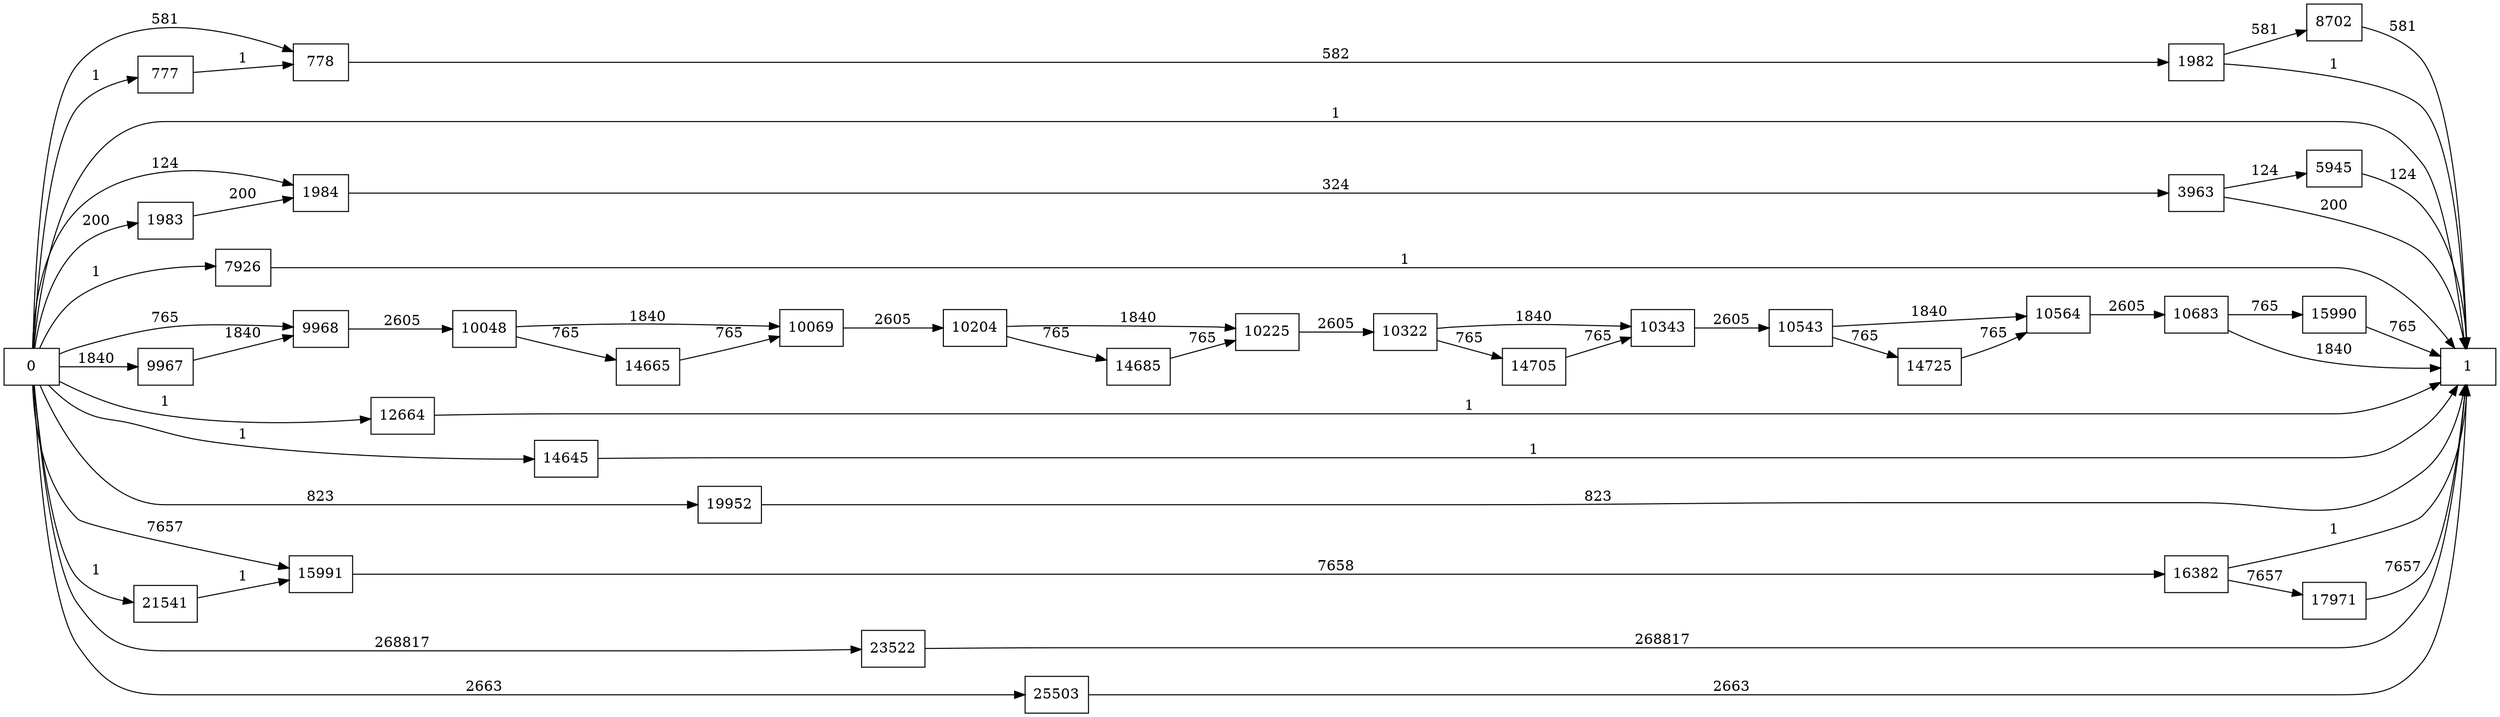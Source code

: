 digraph {
	graph [rankdir=LR]
	node [shape=rectangle]
	777 -> 778 [label=1]
	778 -> 1982 [label=582]
	1982 -> 1 [label=1]
	1982 -> 8702 [label=581]
	1983 -> 1984 [label=200]
	1984 -> 3963 [label=324]
	3963 -> 5945 [label=124]
	3963 -> 1 [label=200]
	5945 -> 1 [label=124]
	7926 -> 1 [label=1]
	8702 -> 1 [label=581]
	9967 -> 9968 [label=1840]
	9968 -> 10048 [label=2605]
	10048 -> 10069 [label=1840]
	10048 -> 14665 [label=765]
	10069 -> 10204 [label=2605]
	10204 -> 10225 [label=1840]
	10204 -> 14685 [label=765]
	10225 -> 10322 [label=2605]
	10322 -> 10343 [label=1840]
	10322 -> 14705 [label=765]
	10343 -> 10543 [label=2605]
	10543 -> 10564 [label=1840]
	10543 -> 14725 [label=765]
	10564 -> 10683 [label=2605]
	10683 -> 1 [label=1840]
	10683 -> 15990 [label=765]
	12664 -> 1 [label=1]
	14645 -> 1 [label=1]
	14665 -> 10069 [label=765]
	14685 -> 10225 [label=765]
	14705 -> 10343 [label=765]
	14725 -> 10564 [label=765]
	15990 -> 1 [label=765]
	15991 -> 16382 [label=7658]
	16382 -> 1 [label=1]
	16382 -> 17971 [label=7657]
	17971 -> 1 [label=7657]
	19952 -> 1 [label=823]
	21541 -> 15991 [label=1]
	23522 -> 1 [label=268817]
	25503 -> 1 [label=2663]
	0 -> 1983 [label=200]
	0 -> 1984 [label=124]
	0 -> 778 [label=581]
	0 -> 9968 [label=765]
	0 -> 15991 [label=7657]
	0 -> 777 [label=1]
	0 -> 1 [label=1]
	0 -> 7926 [label=1]
	0 -> 9967 [label=1840]
	0 -> 12664 [label=1]
	0 -> 14645 [label=1]
	0 -> 19952 [label=823]
	0 -> 21541 [label=1]
	0 -> 23522 [label=268817]
	0 -> 25503 [label=2663]
}
